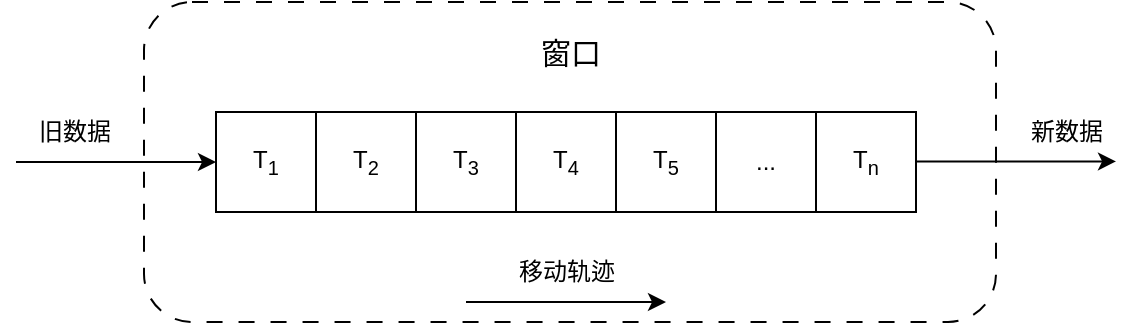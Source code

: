 <mxfile version="24.2.2" type="github">
  <diagram name="第 1 页" id="btsF6EaHodYpIkdeHeEO">
    <mxGraphModel dx="941" dy="479" grid="1" gridSize="10" guides="1" tooltips="1" connect="1" arrows="1" fold="1" page="1" pageScale="1" pageWidth="827" pageHeight="1169" math="0" shadow="0">
      <root>
        <mxCell id="0" />
        <mxCell id="1" parent="0" />
        <mxCell id="tati8yqmTBazvfmJbsHK-1" value="" style="rounded=1;whiteSpace=wrap;html=1;dashed=1;dashPattern=8 8;" parent="1" vertex="1">
          <mxGeometry x="294" y="310" width="426" height="160" as="geometry" />
        </mxCell>
        <mxCell id="tati8yqmTBazvfmJbsHK-2" value="T&lt;sub&gt;1&lt;/sub&gt;" style="rounded=0;whiteSpace=wrap;html=1;" parent="1" vertex="1">
          <mxGeometry x="330" y="365" width="50" height="50" as="geometry" />
        </mxCell>
        <mxCell id="tati8yqmTBazvfmJbsHK-3" value="T&lt;sub&gt;2&lt;/sub&gt;" style="rounded=0;whiteSpace=wrap;html=1;" parent="1" vertex="1">
          <mxGeometry x="380" y="365" width="50" height="50" as="geometry" />
        </mxCell>
        <mxCell id="tati8yqmTBazvfmJbsHK-4" value="T&lt;sub&gt;3&lt;/sub&gt;" style="rounded=0;whiteSpace=wrap;html=1;" parent="1" vertex="1">
          <mxGeometry x="430" y="365" width="50" height="50" as="geometry" />
        </mxCell>
        <mxCell id="tati8yqmTBazvfmJbsHK-5" value="T&lt;sub&gt;4&lt;/sub&gt;" style="rounded=0;whiteSpace=wrap;html=1;" parent="1" vertex="1">
          <mxGeometry x="480" y="365" width="50" height="50" as="geometry" />
        </mxCell>
        <mxCell id="tati8yqmTBazvfmJbsHK-6" value="T&lt;sub&gt;5&lt;/sub&gt;" style="rounded=0;whiteSpace=wrap;html=1;" parent="1" vertex="1">
          <mxGeometry x="530" y="365" width="50" height="50" as="geometry" />
        </mxCell>
        <mxCell id="tati8yqmTBazvfmJbsHK-7" value="..." style="rounded=0;whiteSpace=wrap;html=1;" parent="1" vertex="1">
          <mxGeometry x="580" y="365" width="50" height="50" as="geometry" />
        </mxCell>
        <mxCell id="tati8yqmTBazvfmJbsHK-8" value="T&lt;sub&gt;n&lt;/sub&gt;" style="rounded=0;whiteSpace=wrap;html=1;" parent="1" vertex="1">
          <mxGeometry x="630" y="365" width="50" height="50" as="geometry" />
        </mxCell>
        <mxCell id="tati8yqmTBazvfmJbsHK-9" value="" style="endArrow=classic;html=1;rounded=0;entryX=0;entryY=0.5;entryDx=0;entryDy=0;" parent="1" target="tati8yqmTBazvfmJbsHK-2" edge="1">
          <mxGeometry width="50" height="50" relative="1" as="geometry">
            <mxPoint x="230" y="390" as="sourcePoint" />
            <mxPoint x="240" y="370" as="targetPoint" />
          </mxGeometry>
        </mxCell>
        <mxCell id="tati8yqmTBazvfmJbsHK-10" value="" style="endArrow=classic;html=1;rounded=0;entryX=0;entryY=0.5;entryDx=0;entryDy=0;" parent="1" edge="1">
          <mxGeometry width="50" height="50" relative="1" as="geometry">
            <mxPoint x="680" y="389.71" as="sourcePoint" />
            <mxPoint x="780" y="389.71" as="targetPoint" />
          </mxGeometry>
        </mxCell>
        <mxCell id="tati8yqmTBazvfmJbsHK-14" value="旧数据" style="text;html=1;align=center;verticalAlign=middle;resizable=0;points=[];autosize=1;strokeColor=none;fillColor=none;" parent="1" vertex="1">
          <mxGeometry x="229" y="360" width="60" height="30" as="geometry" />
        </mxCell>
        <mxCell id="tati8yqmTBazvfmJbsHK-15" value="新数据" style="text;html=1;align=center;verticalAlign=middle;resizable=0;points=[];autosize=1;strokeColor=none;fillColor=none;" parent="1" vertex="1">
          <mxGeometry x="725" y="360" width="60" height="30" as="geometry" />
        </mxCell>
        <mxCell id="tati8yqmTBazvfmJbsHK-16" value="&lt;font style=&quot;font-size: 15px;&quot;&gt;窗口&lt;/font&gt;" style="text;html=1;align=center;verticalAlign=middle;resizable=0;points=[];autosize=1;strokeColor=none;fillColor=none;" parent="1" vertex="1">
          <mxGeometry x="482" y="320" width="50" height="30" as="geometry" />
        </mxCell>
        <mxCell id="tati8yqmTBazvfmJbsHK-17" value="移动轨迹" style="text;html=1;align=center;verticalAlign=middle;resizable=0;points=[];autosize=1;strokeColor=none;fillColor=none;" parent="1" vertex="1">
          <mxGeometry x="470" y="430" width="70" height="30" as="geometry" />
        </mxCell>
        <mxCell id="tati8yqmTBazvfmJbsHK-19" value="" style="endArrow=classic;html=1;rounded=0;entryX=0;entryY=0.5;entryDx=0;entryDy=0;" parent="1" edge="1">
          <mxGeometry width="50" height="50" relative="1" as="geometry">
            <mxPoint x="455" y="460" as="sourcePoint" />
            <mxPoint x="555" y="460" as="targetPoint" />
          </mxGeometry>
        </mxCell>
      </root>
    </mxGraphModel>
  </diagram>
</mxfile>
